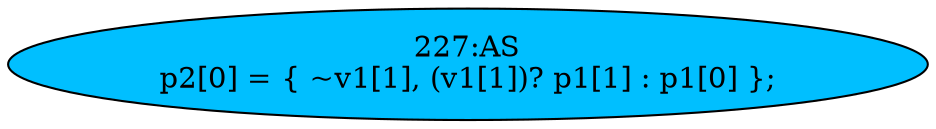 strict digraph "" {
	node [label="\N"];
	"227:AS"	 [ast="<pyverilog.vparser.ast.Assign object at 0x7f40789ee550>",
		def_var="['p2']",
		fillcolor=deepskyblue,
		label="227:AS
p2[0] = { ~v1[1], (v1[1])? p1[1] : p1[0] };",
		statements="[]",
		style=filled,
		typ=Assign,
		use_var="['v1', 'v1', 'p1', 'p1']"];
}
